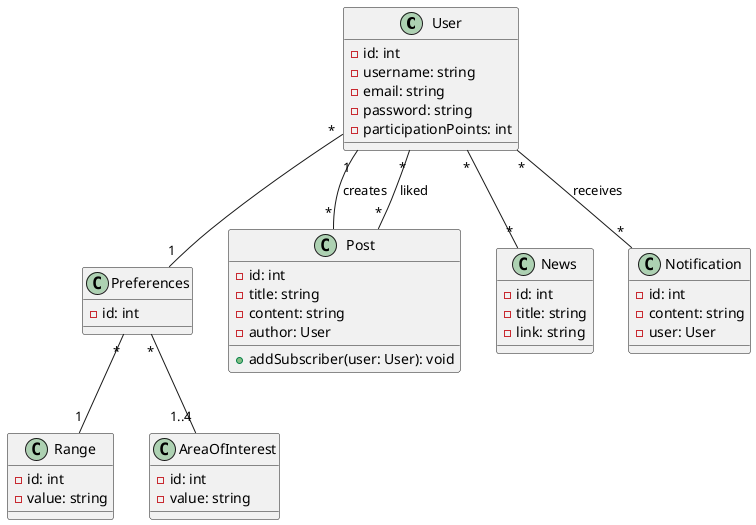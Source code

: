 @startuml App

class User {
    - id: int
    - username: string
    - email: string
    - password: string
    - participationPoints: int
}

class Preferences {
    - id: int
}

class Range {
    - id: int
    - value: string
}

class AreaOfInterest {
    - id: int
    - value: string
}

class Post {
    - id: int
    - title: string
    - content: string
    - author: User
    + addSubscriber(user: User): void
}

class News {
    - id: int
    - title: string
    - link: string
}

class Notification {
    - id: int
    - content: string
    - user: User
}


User "*" -- "*" News
User "1" -- "*" Post: creates
User "*" -- "*" Post: liked
User "*" -- "*" Notification: receives
User "*" -- "1" Preferences
Preferences "*" -- "1" Range
Preferences "*" -- "1..4" AreaOfInterest

@enduml
